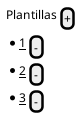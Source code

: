 @startuml
'https://plantuml.com/salt

salt
{
  Plantillas | [+]
 {
   * __1__  | [-]
   * __2__ | [-]
   * __3__ | [-]
  }
}
@enduml

